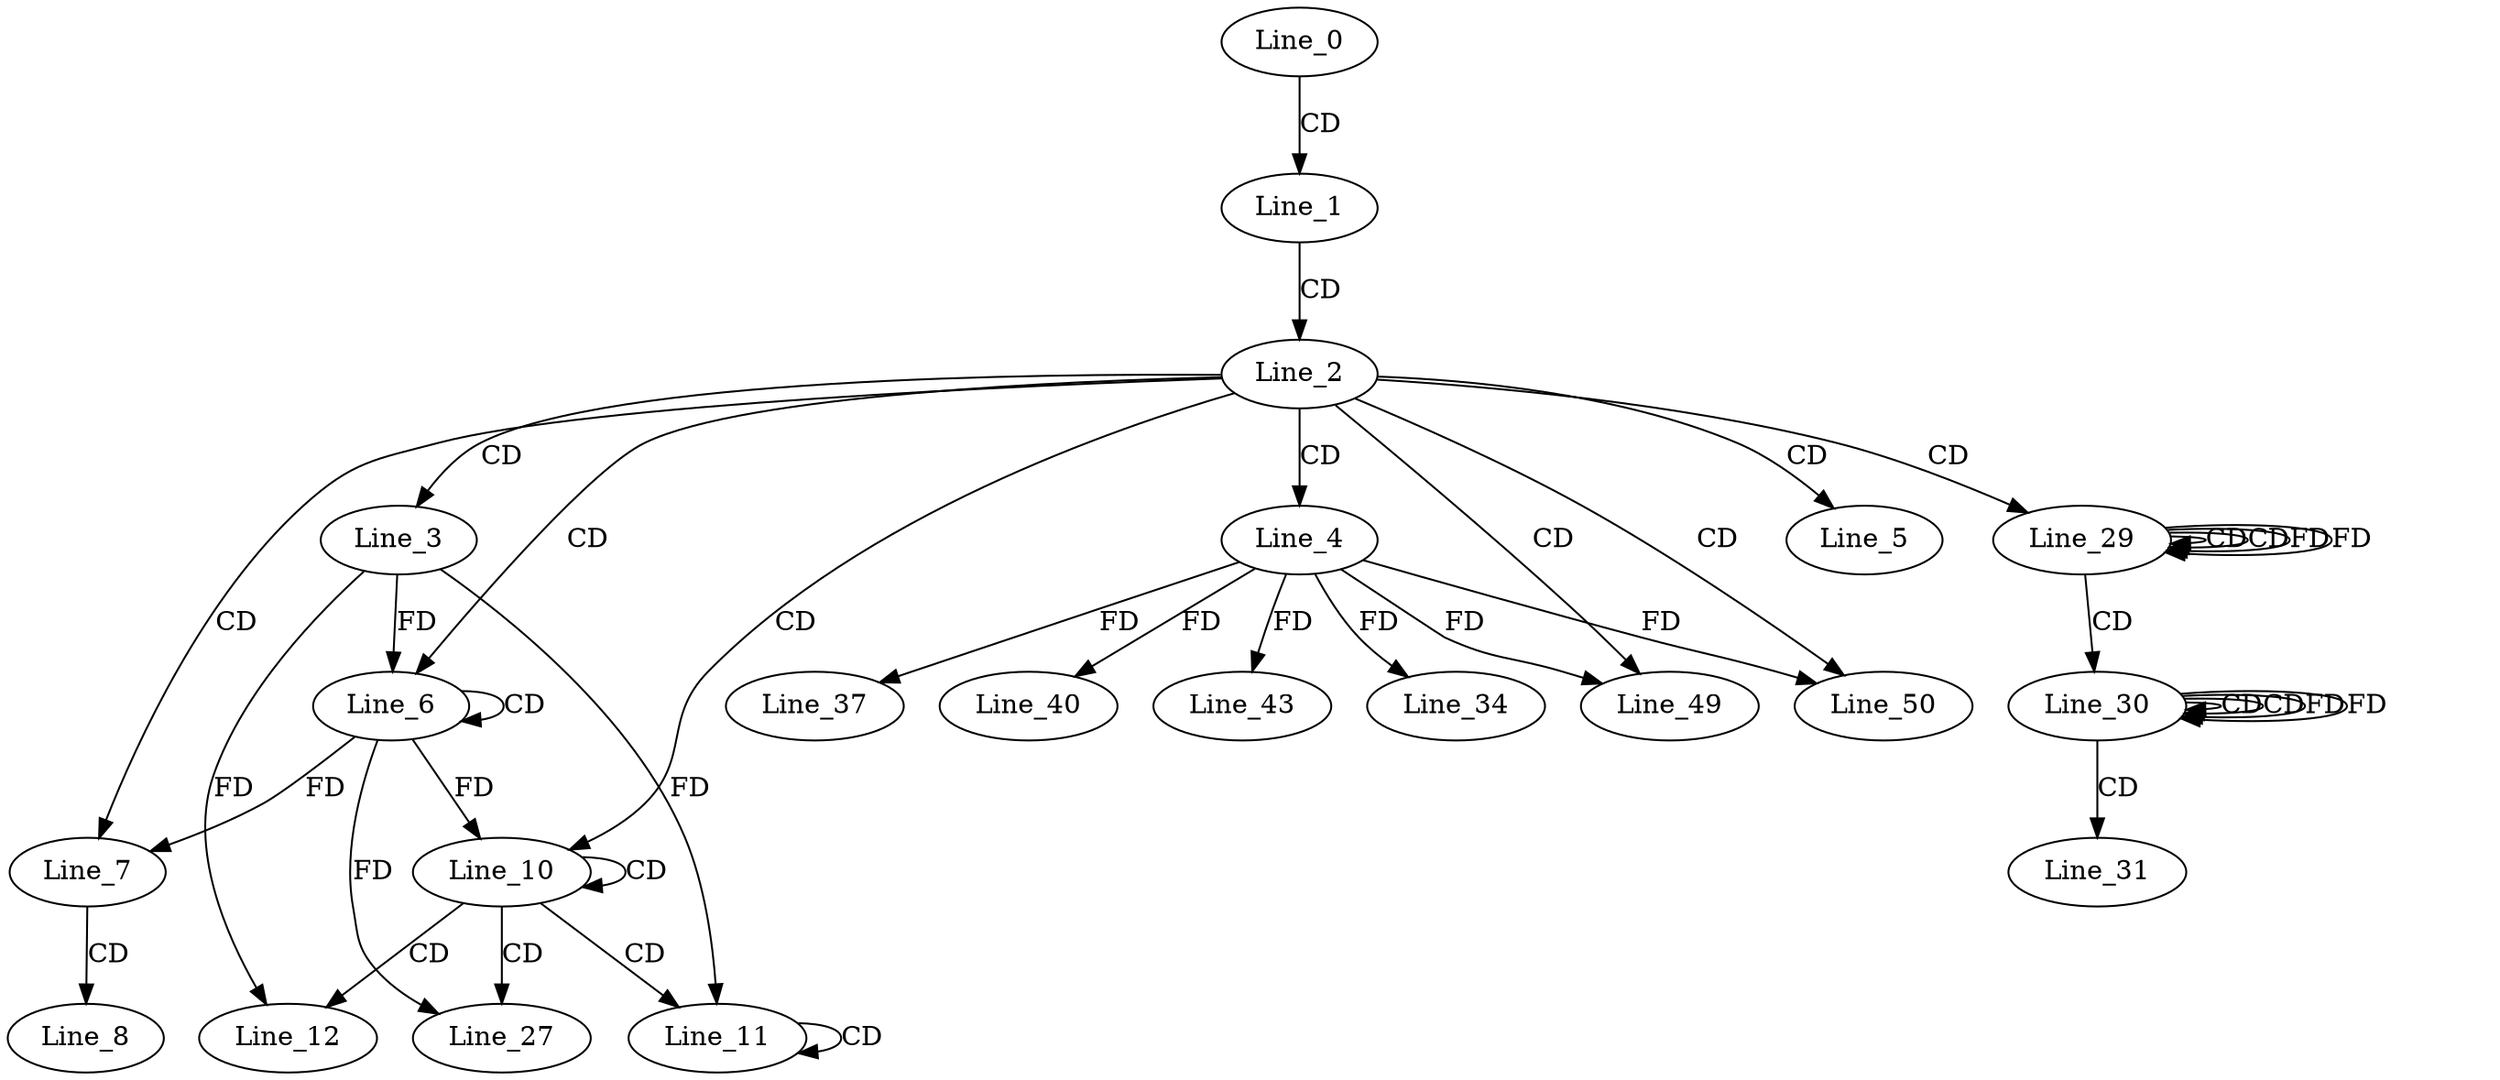 digraph G {
  Line_0;
  Line_1;
  Line_2;
  Line_3;
  Line_4;
  Line_5;
  Line_6;
  Line_6;
  Line_7;
  Line_8;
  Line_10;
  Line_11;
  Line_11;
  Line_11;
  Line_12;
  Line_12;
  Line_27;
  Line_29;
  Line_29;
  Line_29;
  Line_30;
  Line_30;
  Line_30;
  Line_31;
  Line_34;
  Line_37;
  Line_40;
  Line_43;
  Line_49;
  Line_49;
  Line_49;
  Line_50;
  Line_0 -> Line_1 [ label="CD" ];
  Line_1 -> Line_2 [ label="CD" ];
  Line_2 -> Line_3 [ label="CD" ];
  Line_2 -> Line_4 [ label="CD" ];
  Line_2 -> Line_5 [ label="CD" ];
  Line_2 -> Line_6 [ label="CD" ];
  Line_6 -> Line_6 [ label="CD" ];
  Line_3 -> Line_6 [ label="FD" ];
  Line_2 -> Line_7 [ label="CD" ];
  Line_6 -> Line_7 [ label="FD" ];
  Line_7 -> Line_8 [ label="CD" ];
  Line_2 -> Line_10 [ label="CD" ];
  Line_10 -> Line_10 [ label="CD" ];
  Line_6 -> Line_10 [ label="FD" ];
  Line_10 -> Line_11 [ label="CD" ];
  Line_11 -> Line_11 [ label="CD" ];
  Line_3 -> Line_11 [ label="FD" ];
  Line_10 -> Line_12 [ label="CD" ];
  Line_3 -> Line_12 [ label="FD" ];
  Line_10 -> Line_27 [ label="CD" ];
  Line_6 -> Line_27 [ label="FD" ];
  Line_2 -> Line_29 [ label="CD" ];
  Line_29 -> Line_29 [ label="CD" ];
  Line_29 -> Line_29 [ label="CD" ];
  Line_29 -> Line_29 [ label="FD" ];
  Line_29 -> Line_30 [ label="CD" ];
  Line_30 -> Line_30 [ label="CD" ];
  Line_30 -> Line_30 [ label="CD" ];
  Line_30 -> Line_30 [ label="FD" ];
  Line_30 -> Line_31 [ label="CD" ];
  Line_4 -> Line_34 [ label="FD" ];
  Line_4 -> Line_37 [ label="FD" ];
  Line_4 -> Line_40 [ label="FD" ];
  Line_4 -> Line_43 [ label="FD" ];
  Line_2 -> Line_49 [ label="CD" ];
  Line_4 -> Line_49 [ label="FD" ];
  Line_2 -> Line_50 [ label="CD" ];
  Line_4 -> Line_50 [ label="FD" ];
  Line_29 -> Line_29 [ label="FD" ];
  Line_30 -> Line_30 [ label="FD" ];
}
